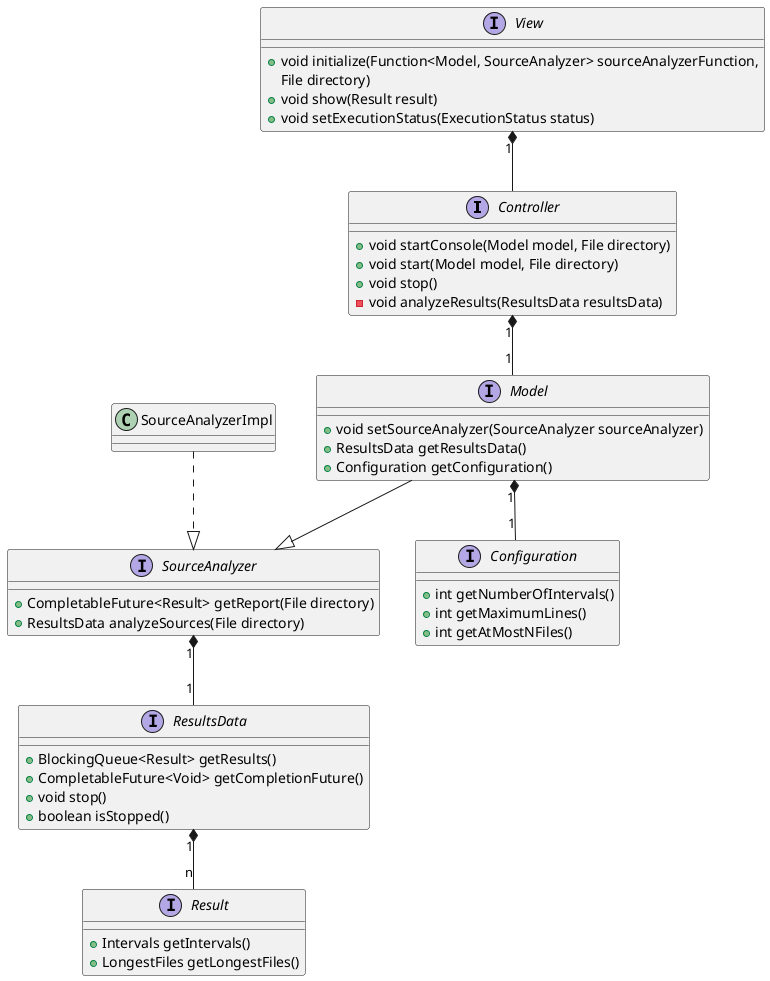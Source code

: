 @startuml
    

    interface Controller {
        + void startConsole(Model model, File directory)
        + void start(Model model, File directory)
        + void stop()
        - void analyzeResults(ResultsData resultsData)
    }

    interface Model {
        + void setSourceAnalyzer(SourceAnalyzer sourceAnalyzer)
        + ResultsData getResultsData()
        + Configuration getConfiguration()
    }

    interface SourceAnalyzer {
        + CompletableFuture<Result> getReport(File directory)
        + ResultsData analyzeSources(File directory)
    }

    interface ResultsData {
        + BlockingQueue<Result> getResults()
        + CompletableFuture<Void> getCompletionFuture()
        + void stop()
        + boolean isStopped()
    }

    interface Result {
        + Intervals getIntervals()
        + LongestFiles getLongestFiles()
    }

    interface View {
        + void initialize(Function<Model, SourceAnalyzer> sourceAnalyzerFunction,
         File directory)
        + void show(Result result)
        + void setExecutionStatus(ExecutionStatus status)
    }

    interface Configuration {
        + int getNumberOfIntervals()
        + int getMaximumLines()
        + int getAtMostNFiles()
    }

    Controller "1" *-- "1" Model
    Model "1" *-- "1" Configuration
    Model --|> SourceAnalyzer
    SourceAnalyzer "1" *-- "1" ResultsData
    ResultsData "1" *-- "n" Result
    View "1" *-- Controller
    SourceAnalyzerImpl ..|> SourceAnalyzer 

@enduml